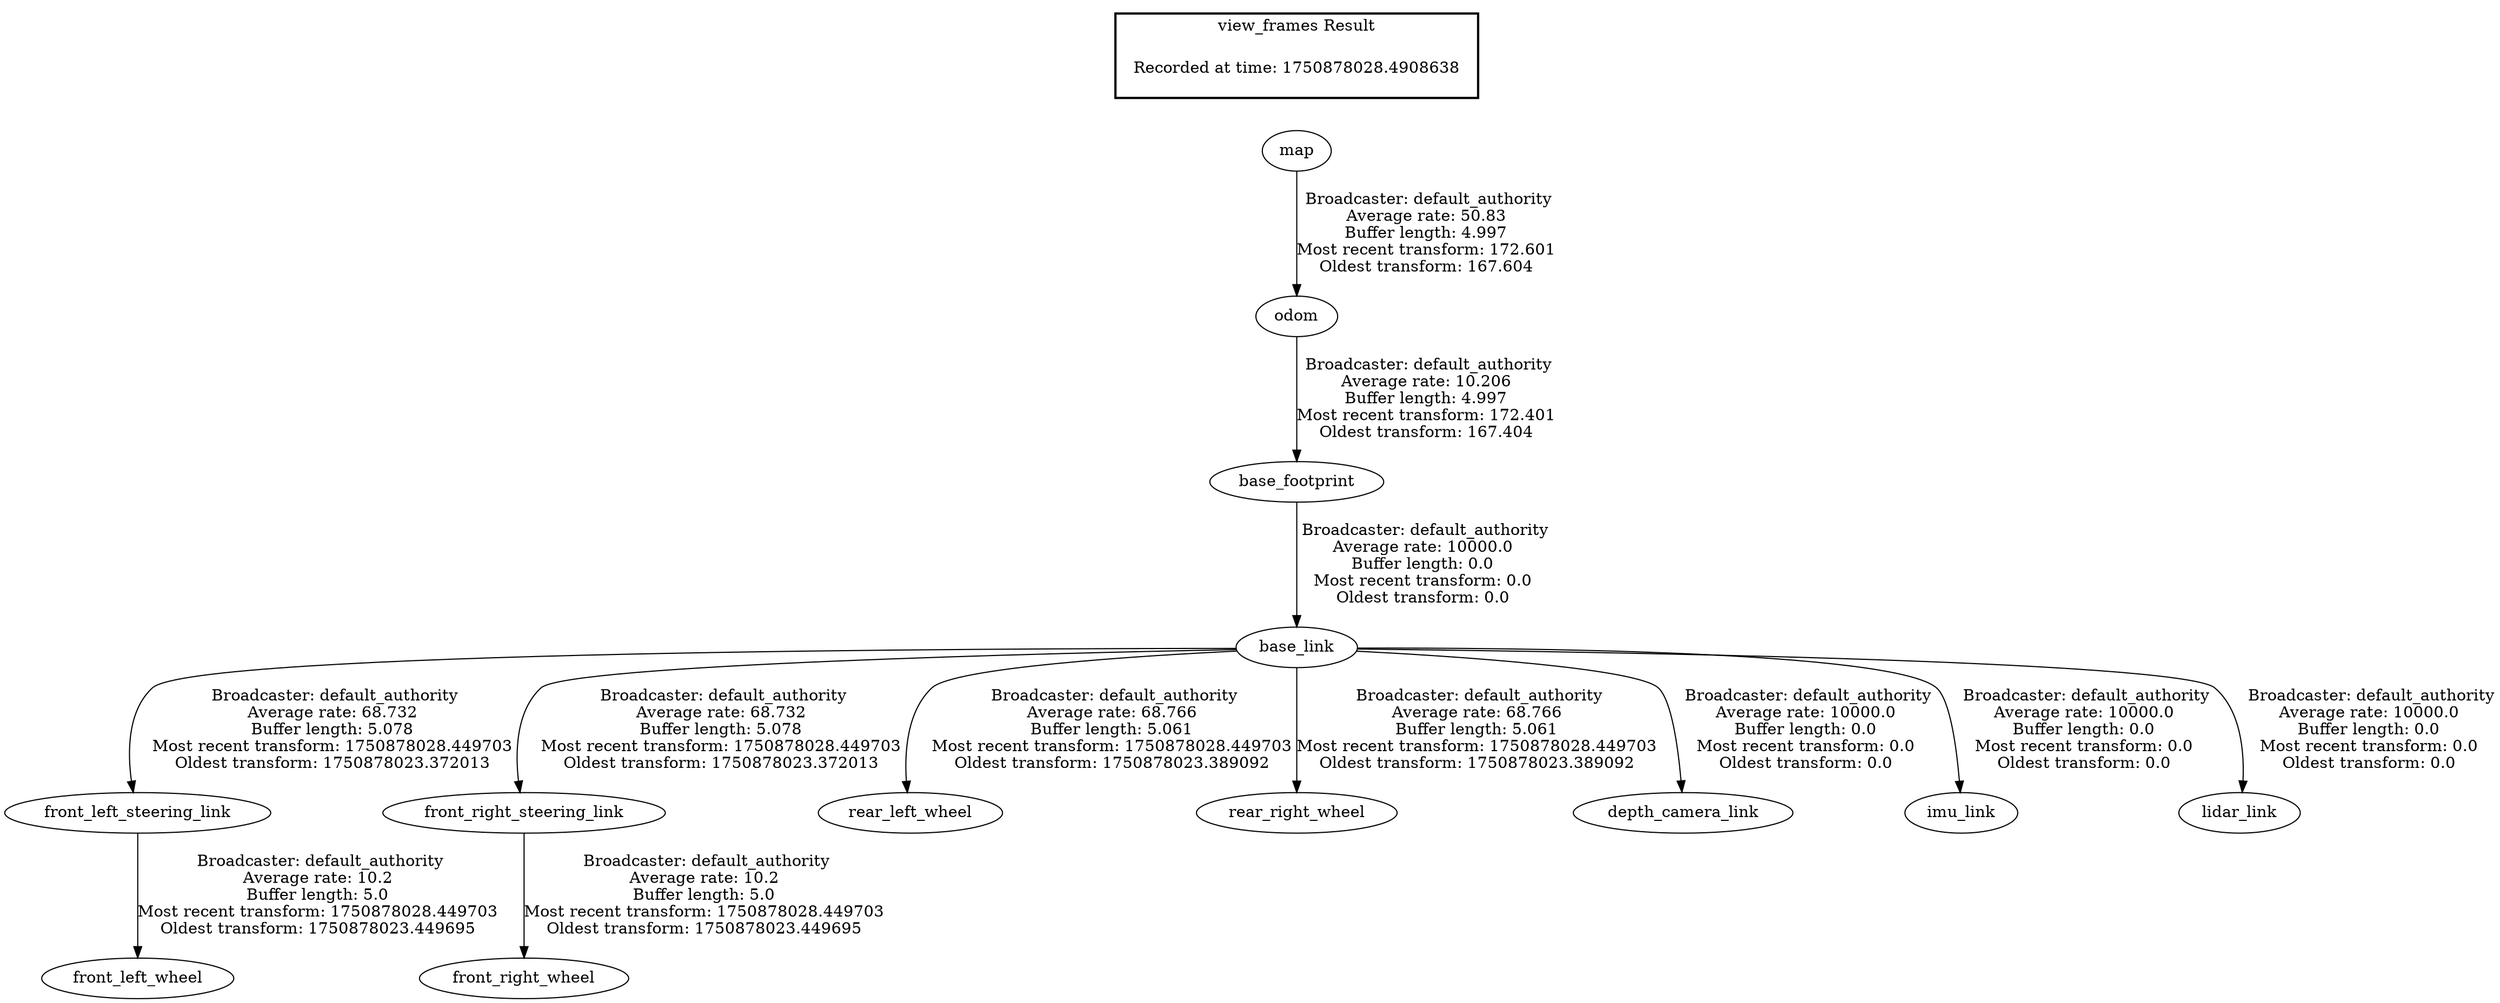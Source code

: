digraph G {
"base_link" -> "front_left_steering_link"[label=" Broadcaster: default_authority\nAverage rate: 68.732\nBuffer length: 5.078\nMost recent transform: 1750878028.449703\nOldest transform: 1750878023.372013\n"];
"base_footprint" -> "base_link"[label=" Broadcaster: default_authority\nAverage rate: 10000.0\nBuffer length: 0.0\nMost recent transform: 0.0\nOldest transform: 0.0\n"];
"base_link" -> "front_right_steering_link"[label=" Broadcaster: default_authority\nAverage rate: 68.732\nBuffer length: 5.078\nMost recent transform: 1750878028.449703\nOldest transform: 1750878023.372013\n"];
"base_link" -> "rear_left_wheel"[label=" Broadcaster: default_authority\nAverage rate: 68.766\nBuffer length: 5.061\nMost recent transform: 1750878028.449703\nOldest transform: 1750878023.389092\n"];
"base_link" -> "rear_right_wheel"[label=" Broadcaster: default_authority\nAverage rate: 68.766\nBuffer length: 5.061\nMost recent transform: 1750878028.449703\nOldest transform: 1750878023.389092\n"];
"front_left_steering_link" -> "front_left_wheel"[label=" Broadcaster: default_authority\nAverage rate: 10.2\nBuffer length: 5.0\nMost recent transform: 1750878028.449703\nOldest transform: 1750878023.449695\n"];
"front_right_steering_link" -> "front_right_wheel"[label=" Broadcaster: default_authority\nAverage rate: 10.2\nBuffer length: 5.0\nMost recent transform: 1750878028.449703\nOldest transform: 1750878023.449695\n"];
"map" -> "odom"[label=" Broadcaster: default_authority\nAverage rate: 50.83\nBuffer length: 4.997\nMost recent transform: 172.601\nOldest transform: 167.604\n"];
"odom" -> "base_footprint"[label=" Broadcaster: default_authority\nAverage rate: 10.206\nBuffer length: 4.997\nMost recent transform: 172.401\nOldest transform: 167.404\n"];
"base_link" -> "depth_camera_link"[label=" Broadcaster: default_authority\nAverage rate: 10000.0\nBuffer length: 0.0\nMost recent transform: 0.0\nOldest transform: 0.0\n"];
"base_link" -> "imu_link"[label=" Broadcaster: default_authority\nAverage rate: 10000.0\nBuffer length: 0.0\nMost recent transform: 0.0\nOldest transform: 0.0\n"];
"base_link" -> "lidar_link"[label=" Broadcaster: default_authority\nAverage rate: 10000.0\nBuffer length: 0.0\nMost recent transform: 0.0\nOldest transform: 0.0\n"];
edge [style=invis];
 subgraph cluster_legend { style=bold; color=black; label ="view_frames Result";
"Recorded at time: 1750878028.4908638"[ shape=plaintext ] ;
}->"map";
}